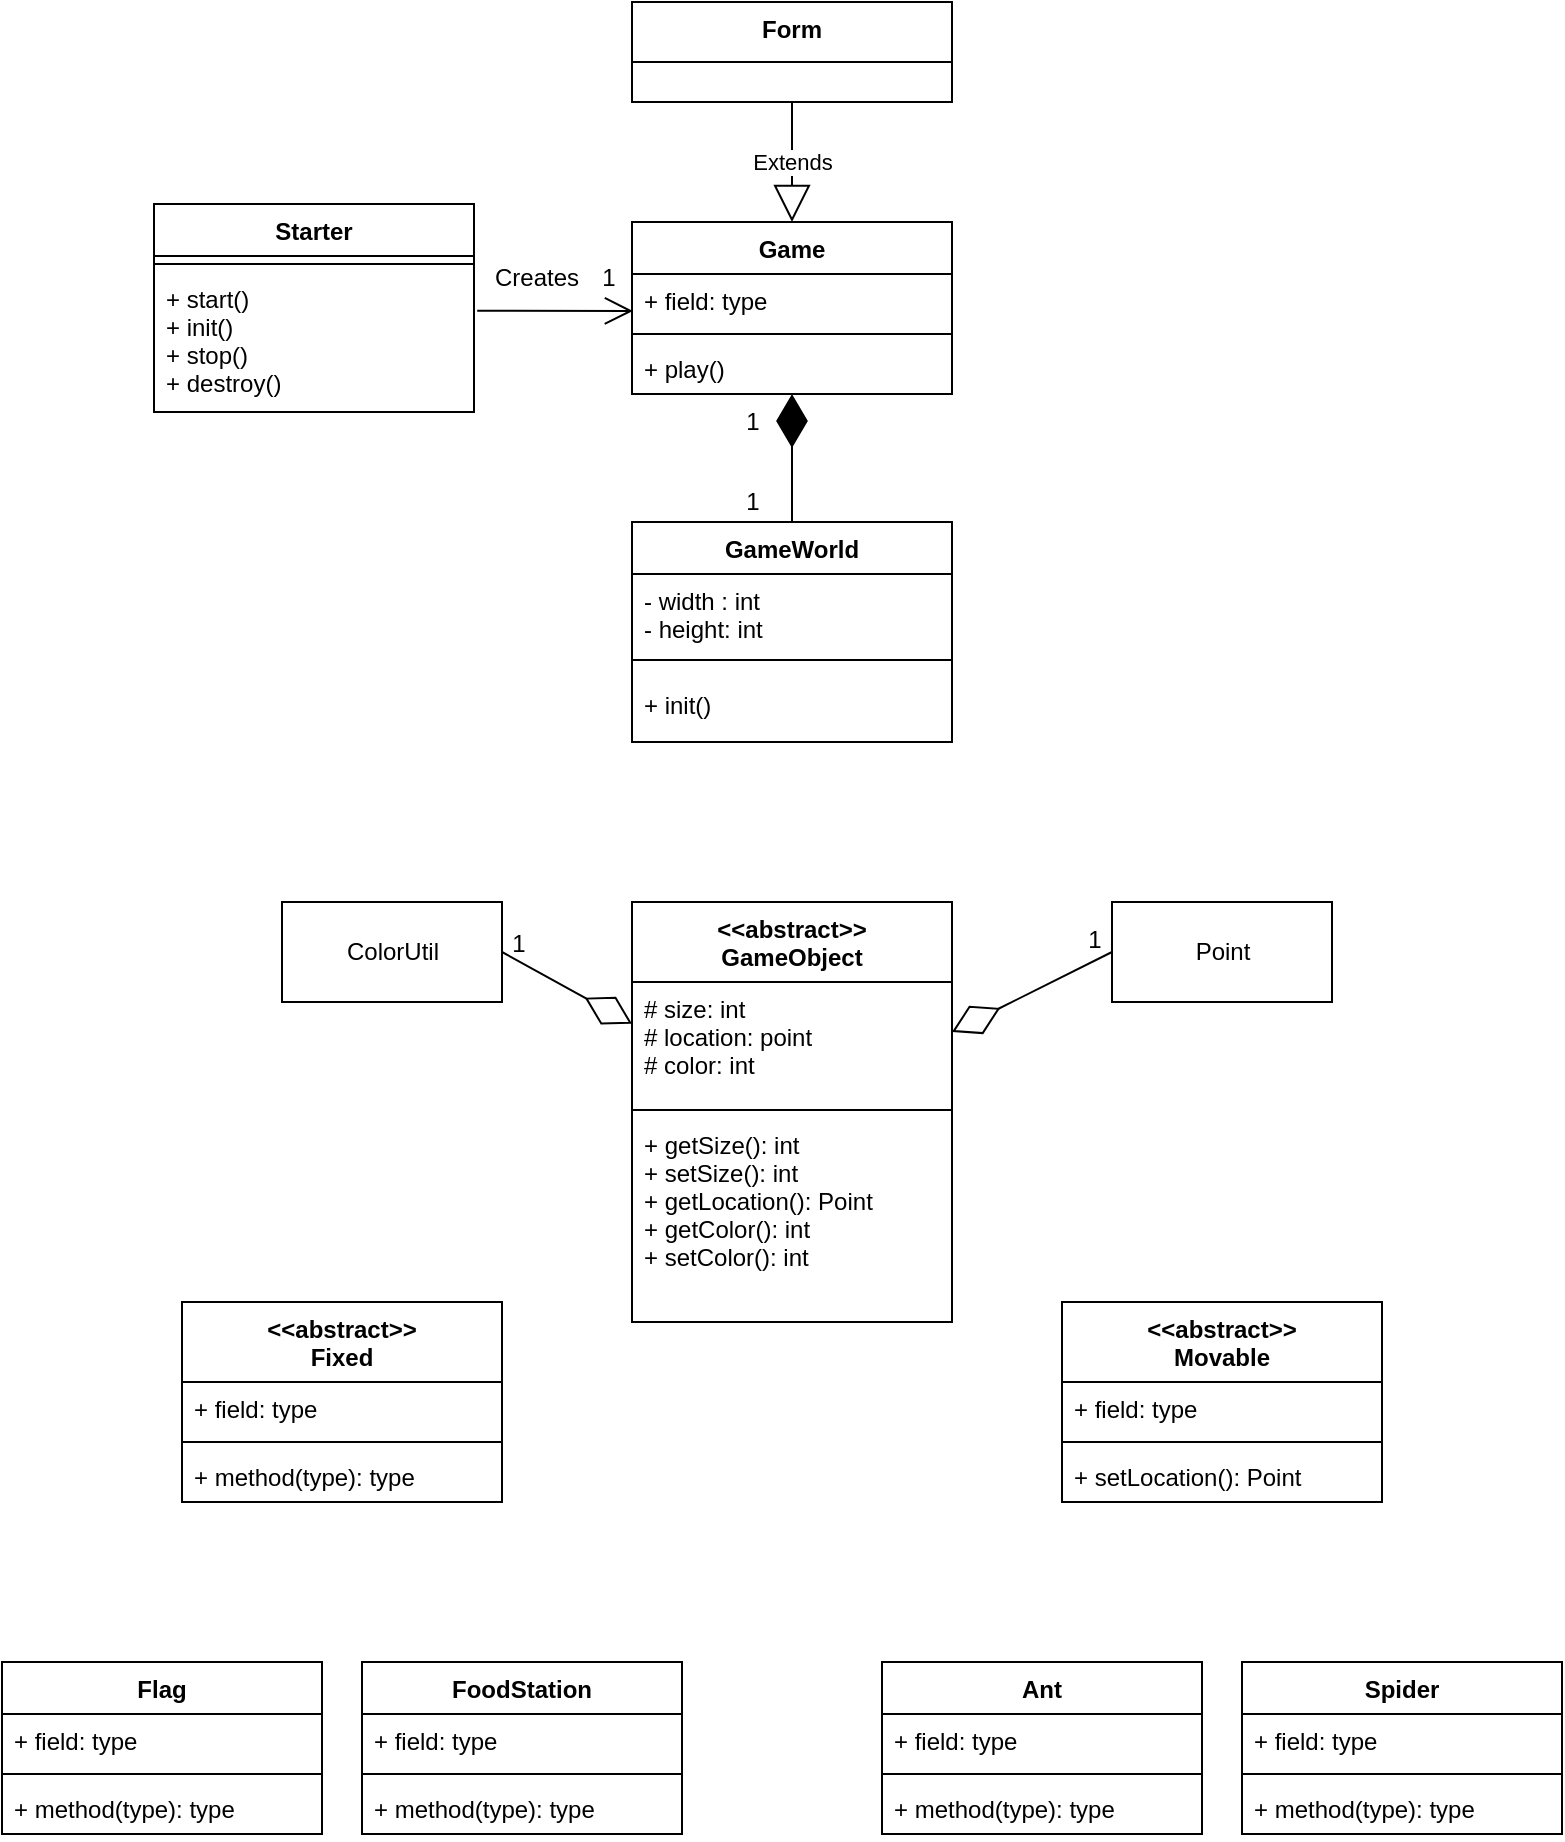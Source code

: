 <mxfile version="20.3.0" type="github">
  <diagram id="glV5dUiRLEeCnuWFiTsP" name="Page-2">
    <mxGraphModel dx="1016" dy="551" grid="1" gridSize="10" guides="1" tooltips="1" connect="1" arrows="1" fold="1" page="1" pageScale="1" pageWidth="850" pageHeight="1100" math="0" shadow="0">
      <root>
        <mxCell id="0" />
        <mxCell id="1" parent="0" />
        <mxCell id="oMByr9TP-J29ioIGLjc9-1" value="&lt;&lt;abstract&gt;&gt;&#xa;GameObject" style="swimlane;fontStyle=1;align=center;verticalAlign=top;childLayout=stackLayout;horizontal=1;startSize=40;horizontalStack=0;resizeParent=1;resizeParentMax=0;resizeLast=0;collapsible=1;marginBottom=0;" parent="1" vertex="1">
          <mxGeometry x="355" y="470" width="160" height="210" as="geometry" />
        </mxCell>
        <mxCell id="oMByr9TP-J29ioIGLjc9-2" value="# size: int&#xa;# location: point&#xa;# color: int&#xa;&#xa;" style="text;strokeColor=none;fillColor=none;align=left;verticalAlign=top;spacingLeft=4;spacingRight=4;overflow=hidden;rotatable=0;points=[[0,0.5],[1,0.5]];portConstraint=eastwest;" parent="oMByr9TP-J29ioIGLjc9-1" vertex="1">
          <mxGeometry y="40" width="160" height="60" as="geometry" />
        </mxCell>
        <mxCell id="oMByr9TP-J29ioIGLjc9-3" value="" style="line;strokeWidth=1;fillColor=none;align=left;verticalAlign=middle;spacingTop=-1;spacingLeft=3;spacingRight=3;rotatable=0;labelPosition=right;points=[];portConstraint=eastwest;strokeColor=inherit;" parent="oMByr9TP-J29ioIGLjc9-1" vertex="1">
          <mxGeometry y="100" width="160" height="8" as="geometry" />
        </mxCell>
        <mxCell id="oMByr9TP-J29ioIGLjc9-4" value="+ getSize(): int&#xa;+ setSize(): int&#xa;+ getLocation(): Point&#xa;+ getColor(): int&#xa;+ setColor(): int&#xa;" style="text;strokeColor=none;fillColor=none;align=left;verticalAlign=top;spacingLeft=4;spacingRight=4;overflow=hidden;rotatable=0;points=[[0,0.5],[1,0.5]];portConstraint=eastwest;" parent="oMByr9TP-J29ioIGLjc9-1" vertex="1">
          <mxGeometry y="108" width="160" height="102" as="geometry" />
        </mxCell>
        <mxCell id="oMByr9TP-J29ioIGLjc9-5" value="&lt;&lt;abstract&gt;&gt;&#xa;Fixed&#xa;" style="swimlane;fontStyle=1;align=center;verticalAlign=top;childLayout=stackLayout;horizontal=1;startSize=40;horizontalStack=0;resizeParent=1;resizeParentMax=0;resizeLast=0;collapsible=1;marginBottom=0;" parent="1" vertex="1">
          <mxGeometry x="130" y="670" width="160" height="100" as="geometry" />
        </mxCell>
        <mxCell id="oMByr9TP-J29ioIGLjc9-6" value="+ field: type" style="text;strokeColor=none;fillColor=none;align=left;verticalAlign=top;spacingLeft=4;spacingRight=4;overflow=hidden;rotatable=0;points=[[0,0.5],[1,0.5]];portConstraint=eastwest;" parent="oMByr9TP-J29ioIGLjc9-5" vertex="1">
          <mxGeometry y="40" width="160" height="26" as="geometry" />
        </mxCell>
        <mxCell id="oMByr9TP-J29ioIGLjc9-7" value="" style="line;strokeWidth=1;fillColor=none;align=left;verticalAlign=middle;spacingTop=-1;spacingLeft=3;spacingRight=3;rotatable=0;labelPosition=right;points=[];portConstraint=eastwest;strokeColor=inherit;" parent="oMByr9TP-J29ioIGLjc9-5" vertex="1">
          <mxGeometry y="66" width="160" height="8" as="geometry" />
        </mxCell>
        <mxCell id="oMByr9TP-J29ioIGLjc9-8" value="+ method(type): type" style="text;strokeColor=none;fillColor=none;align=left;verticalAlign=top;spacingLeft=4;spacingRight=4;overflow=hidden;rotatable=0;points=[[0,0.5],[1,0.5]];portConstraint=eastwest;" parent="oMByr9TP-J29ioIGLjc9-5" vertex="1">
          <mxGeometry y="74" width="160" height="26" as="geometry" />
        </mxCell>
        <mxCell id="oMByr9TP-J29ioIGLjc9-9" value="&lt;&lt;abstract&gt;&gt;&#xa;Movable&#xa;&#xa;" style="swimlane;fontStyle=1;align=center;verticalAlign=top;childLayout=stackLayout;horizontal=1;startSize=40;horizontalStack=0;resizeParent=1;resizeParentMax=0;resizeLast=0;collapsible=1;marginBottom=0;" parent="1" vertex="1">
          <mxGeometry x="570" y="670" width="160" height="100" as="geometry" />
        </mxCell>
        <mxCell id="oMByr9TP-J29ioIGLjc9-10" value="+ field: type" style="text;strokeColor=none;fillColor=none;align=left;verticalAlign=top;spacingLeft=4;spacingRight=4;overflow=hidden;rotatable=0;points=[[0,0.5],[1,0.5]];portConstraint=eastwest;" parent="oMByr9TP-J29ioIGLjc9-9" vertex="1">
          <mxGeometry y="40" width="160" height="26" as="geometry" />
        </mxCell>
        <mxCell id="oMByr9TP-J29ioIGLjc9-11" value="" style="line;strokeWidth=1;fillColor=none;align=left;verticalAlign=middle;spacingTop=-1;spacingLeft=3;spacingRight=3;rotatable=0;labelPosition=right;points=[];portConstraint=eastwest;strokeColor=inherit;" parent="oMByr9TP-J29ioIGLjc9-9" vertex="1">
          <mxGeometry y="66" width="160" height="8" as="geometry" />
        </mxCell>
        <mxCell id="oMByr9TP-J29ioIGLjc9-12" value="+ setLocation(): Point" style="text;strokeColor=none;fillColor=none;align=left;verticalAlign=top;spacingLeft=4;spacingRight=4;overflow=hidden;rotatable=0;points=[[0,0.5],[1,0.5]];portConstraint=eastwest;" parent="oMByr9TP-J29ioIGLjc9-9" vertex="1">
          <mxGeometry y="74" width="160" height="26" as="geometry" />
        </mxCell>
        <mxCell id="oMByr9TP-J29ioIGLjc9-13" value="Flag&#xa;" style="swimlane;fontStyle=1;align=center;verticalAlign=top;childLayout=stackLayout;horizontal=1;startSize=26;horizontalStack=0;resizeParent=1;resizeParentMax=0;resizeLast=0;collapsible=1;marginBottom=0;" parent="1" vertex="1">
          <mxGeometry x="40" y="850" width="160" height="86" as="geometry" />
        </mxCell>
        <mxCell id="oMByr9TP-J29ioIGLjc9-14" value="+ field: type" style="text;strokeColor=none;fillColor=none;align=left;verticalAlign=top;spacingLeft=4;spacingRight=4;overflow=hidden;rotatable=0;points=[[0,0.5],[1,0.5]];portConstraint=eastwest;" parent="oMByr9TP-J29ioIGLjc9-13" vertex="1">
          <mxGeometry y="26" width="160" height="26" as="geometry" />
        </mxCell>
        <mxCell id="oMByr9TP-J29ioIGLjc9-15" value="" style="line;strokeWidth=1;fillColor=none;align=left;verticalAlign=middle;spacingTop=-1;spacingLeft=3;spacingRight=3;rotatable=0;labelPosition=right;points=[];portConstraint=eastwest;strokeColor=inherit;" parent="oMByr9TP-J29ioIGLjc9-13" vertex="1">
          <mxGeometry y="52" width="160" height="8" as="geometry" />
        </mxCell>
        <mxCell id="oMByr9TP-J29ioIGLjc9-16" value="+ method(type): type" style="text;strokeColor=none;fillColor=none;align=left;verticalAlign=top;spacingLeft=4;spacingRight=4;overflow=hidden;rotatable=0;points=[[0,0.5],[1,0.5]];portConstraint=eastwest;" parent="oMByr9TP-J29ioIGLjc9-13" vertex="1">
          <mxGeometry y="60" width="160" height="26" as="geometry" />
        </mxCell>
        <mxCell id="oMByr9TP-J29ioIGLjc9-17" value="FoodStation&#xa;" style="swimlane;fontStyle=1;align=center;verticalAlign=top;childLayout=stackLayout;horizontal=1;startSize=26;horizontalStack=0;resizeParent=1;resizeParentMax=0;resizeLast=0;collapsible=1;marginBottom=0;" parent="1" vertex="1">
          <mxGeometry x="220" y="850" width="160" height="86" as="geometry" />
        </mxCell>
        <mxCell id="oMByr9TP-J29ioIGLjc9-18" value="+ field: type" style="text;strokeColor=none;fillColor=none;align=left;verticalAlign=top;spacingLeft=4;spacingRight=4;overflow=hidden;rotatable=0;points=[[0,0.5],[1,0.5]];portConstraint=eastwest;" parent="oMByr9TP-J29ioIGLjc9-17" vertex="1">
          <mxGeometry y="26" width="160" height="26" as="geometry" />
        </mxCell>
        <mxCell id="oMByr9TP-J29ioIGLjc9-19" value="" style="line;strokeWidth=1;fillColor=none;align=left;verticalAlign=middle;spacingTop=-1;spacingLeft=3;spacingRight=3;rotatable=0;labelPosition=right;points=[];portConstraint=eastwest;strokeColor=inherit;" parent="oMByr9TP-J29ioIGLjc9-17" vertex="1">
          <mxGeometry y="52" width="160" height="8" as="geometry" />
        </mxCell>
        <mxCell id="oMByr9TP-J29ioIGLjc9-20" value="+ method(type): type" style="text;strokeColor=none;fillColor=none;align=left;verticalAlign=top;spacingLeft=4;spacingRight=4;overflow=hidden;rotatable=0;points=[[0,0.5],[1,0.5]];portConstraint=eastwest;" parent="oMByr9TP-J29ioIGLjc9-17" vertex="1">
          <mxGeometry y="60" width="160" height="26" as="geometry" />
        </mxCell>
        <mxCell id="oMByr9TP-J29ioIGLjc9-21" value="Ant" style="swimlane;fontStyle=1;align=center;verticalAlign=top;childLayout=stackLayout;horizontal=1;startSize=26;horizontalStack=0;resizeParent=1;resizeParentMax=0;resizeLast=0;collapsible=1;marginBottom=0;" parent="1" vertex="1">
          <mxGeometry x="480" y="850" width="160" height="86" as="geometry" />
        </mxCell>
        <mxCell id="oMByr9TP-J29ioIGLjc9-22" value="+ field: type" style="text;strokeColor=none;fillColor=none;align=left;verticalAlign=top;spacingLeft=4;spacingRight=4;overflow=hidden;rotatable=0;points=[[0,0.5],[1,0.5]];portConstraint=eastwest;" parent="oMByr9TP-J29ioIGLjc9-21" vertex="1">
          <mxGeometry y="26" width="160" height="26" as="geometry" />
        </mxCell>
        <mxCell id="oMByr9TP-J29ioIGLjc9-23" value="" style="line;strokeWidth=1;fillColor=none;align=left;verticalAlign=middle;spacingTop=-1;spacingLeft=3;spacingRight=3;rotatable=0;labelPosition=right;points=[];portConstraint=eastwest;strokeColor=inherit;" parent="oMByr9TP-J29ioIGLjc9-21" vertex="1">
          <mxGeometry y="52" width="160" height="8" as="geometry" />
        </mxCell>
        <mxCell id="oMByr9TP-J29ioIGLjc9-24" value="+ method(type): type" style="text;strokeColor=none;fillColor=none;align=left;verticalAlign=top;spacingLeft=4;spacingRight=4;overflow=hidden;rotatable=0;points=[[0,0.5],[1,0.5]];portConstraint=eastwest;" parent="oMByr9TP-J29ioIGLjc9-21" vertex="1">
          <mxGeometry y="60" width="160" height="26" as="geometry" />
        </mxCell>
        <mxCell id="oMByr9TP-J29ioIGLjc9-25" value="Spider" style="swimlane;fontStyle=1;align=center;verticalAlign=top;childLayout=stackLayout;horizontal=1;startSize=26;horizontalStack=0;resizeParent=1;resizeParentMax=0;resizeLast=0;collapsible=1;marginBottom=0;" parent="1" vertex="1">
          <mxGeometry x="660" y="850" width="160" height="86" as="geometry" />
        </mxCell>
        <mxCell id="oMByr9TP-J29ioIGLjc9-26" value="+ field: type" style="text;strokeColor=none;fillColor=none;align=left;verticalAlign=top;spacingLeft=4;spacingRight=4;overflow=hidden;rotatable=0;points=[[0,0.5],[1,0.5]];portConstraint=eastwest;" parent="oMByr9TP-J29ioIGLjc9-25" vertex="1">
          <mxGeometry y="26" width="160" height="26" as="geometry" />
        </mxCell>
        <mxCell id="oMByr9TP-J29ioIGLjc9-27" value="" style="line;strokeWidth=1;fillColor=none;align=left;verticalAlign=middle;spacingTop=-1;spacingLeft=3;spacingRight=3;rotatable=0;labelPosition=right;points=[];portConstraint=eastwest;strokeColor=inherit;" parent="oMByr9TP-J29ioIGLjc9-25" vertex="1">
          <mxGeometry y="52" width="160" height="8" as="geometry" />
        </mxCell>
        <mxCell id="oMByr9TP-J29ioIGLjc9-28" value="+ method(type): type" style="text;strokeColor=none;fillColor=none;align=left;verticalAlign=top;spacingLeft=4;spacingRight=4;overflow=hidden;rotatable=0;points=[[0,0.5],[1,0.5]];portConstraint=eastwest;" parent="oMByr9TP-J29ioIGLjc9-25" vertex="1">
          <mxGeometry y="60" width="160" height="26" as="geometry" />
        </mxCell>
        <mxCell id="oMByr9TP-J29ioIGLjc9-33" value="Starter" style="swimlane;fontStyle=1;align=center;verticalAlign=top;childLayout=stackLayout;horizontal=1;startSize=26;horizontalStack=0;resizeParent=1;resizeParentMax=0;resizeLast=0;collapsible=1;marginBottom=0;" parent="1" vertex="1">
          <mxGeometry x="116" y="121" width="160" height="104" as="geometry" />
        </mxCell>
        <mxCell id="oMByr9TP-J29ioIGLjc9-35" value="" style="line;strokeWidth=1;fillColor=none;align=left;verticalAlign=middle;spacingTop=-1;spacingLeft=3;spacingRight=3;rotatable=0;labelPosition=right;points=[];portConstraint=eastwest;strokeColor=inherit;" parent="oMByr9TP-J29ioIGLjc9-33" vertex="1">
          <mxGeometry y="26" width="160" height="8" as="geometry" />
        </mxCell>
        <mxCell id="oMByr9TP-J29ioIGLjc9-36" value="+ start()&#xa;+ init()&#xa;+ stop()&#xa;+ destroy()&#xa;" style="text;strokeColor=none;fillColor=none;align=left;verticalAlign=top;spacingLeft=4;spacingRight=4;overflow=hidden;rotatable=0;points=[[0,0.5],[1,0.5]];portConstraint=eastwest;" parent="oMByr9TP-J29ioIGLjc9-33" vertex="1">
          <mxGeometry y="34" width="160" height="70" as="geometry" />
        </mxCell>
        <mxCell id="oMByr9TP-J29ioIGLjc9-37" value="Form&#xa;" style="swimlane;fontStyle=1;align=center;verticalAlign=top;childLayout=stackLayout;horizontal=1;startSize=30;horizontalStack=0;resizeParent=1;resizeParentMax=0;resizeLast=0;collapsible=1;marginBottom=0;" parent="1" vertex="1">
          <mxGeometry x="355" y="20" width="160" height="50" as="geometry" />
        </mxCell>
        <mxCell id="oMByr9TP-J29ioIGLjc9-41" value="Game" style="swimlane;fontStyle=1;align=center;verticalAlign=top;childLayout=stackLayout;horizontal=1;startSize=26;horizontalStack=0;resizeParent=1;resizeParentMax=0;resizeLast=0;collapsible=1;marginBottom=0;" parent="1" vertex="1">
          <mxGeometry x="355" y="130" width="160" height="86" as="geometry" />
        </mxCell>
        <mxCell id="oMByr9TP-J29ioIGLjc9-42" value="+ field: type" style="text;strokeColor=none;fillColor=none;align=left;verticalAlign=top;spacingLeft=4;spacingRight=4;overflow=hidden;rotatable=0;points=[[0,0.5],[1,0.5]];portConstraint=eastwest;" parent="oMByr9TP-J29ioIGLjc9-41" vertex="1">
          <mxGeometry y="26" width="160" height="26" as="geometry" />
        </mxCell>
        <mxCell id="oMByr9TP-J29ioIGLjc9-43" value="" style="line;strokeWidth=1;fillColor=none;align=left;verticalAlign=middle;spacingTop=-1;spacingLeft=3;spacingRight=3;rotatable=0;labelPosition=right;points=[];portConstraint=eastwest;strokeColor=inherit;" parent="oMByr9TP-J29ioIGLjc9-41" vertex="1">
          <mxGeometry y="52" width="160" height="8" as="geometry" />
        </mxCell>
        <mxCell id="oMByr9TP-J29ioIGLjc9-44" value="+ play()" style="text;strokeColor=none;fillColor=none;align=left;verticalAlign=top;spacingLeft=4;spacingRight=4;overflow=hidden;rotatable=0;points=[[0,0.5],[1,0.5]];portConstraint=eastwest;" parent="oMByr9TP-J29ioIGLjc9-41" vertex="1">
          <mxGeometry y="60" width="160" height="26" as="geometry" />
        </mxCell>
        <mxCell id="oMByr9TP-J29ioIGLjc9-45" value="GameWorld" style="swimlane;fontStyle=1;align=center;verticalAlign=top;childLayout=stackLayout;horizontal=1;startSize=26;horizontalStack=0;resizeParent=1;resizeParentMax=0;resizeLast=0;collapsible=1;marginBottom=0;" parent="1" vertex="1">
          <mxGeometry x="355" y="280" width="160" height="110" as="geometry" />
        </mxCell>
        <mxCell id="oMByr9TP-J29ioIGLjc9-46" value="- width : int&#xa;- height: int&#xa;" style="text;strokeColor=none;fillColor=none;align=left;verticalAlign=top;spacingLeft=4;spacingRight=4;overflow=hidden;rotatable=0;points=[[0,0.5],[1,0.5]];portConstraint=eastwest;" parent="oMByr9TP-J29ioIGLjc9-45" vertex="1">
          <mxGeometry y="26" width="160" height="34" as="geometry" />
        </mxCell>
        <mxCell id="oMByr9TP-J29ioIGLjc9-47" value="" style="line;strokeWidth=1;fillColor=none;align=left;verticalAlign=middle;spacingTop=-1;spacingLeft=3;spacingRight=3;rotatable=0;labelPosition=right;points=[];portConstraint=eastwest;strokeColor=inherit;" parent="oMByr9TP-J29ioIGLjc9-45" vertex="1">
          <mxGeometry y="60" width="160" height="18" as="geometry" />
        </mxCell>
        <mxCell id="oMByr9TP-J29ioIGLjc9-48" value="+ init()" style="text;strokeColor=none;fillColor=none;align=left;verticalAlign=top;spacingLeft=4;spacingRight=4;overflow=hidden;rotatable=0;points=[[0,0.5],[1,0.5]];portConstraint=eastwest;" parent="oMByr9TP-J29ioIGLjc9-45" vertex="1">
          <mxGeometry y="78" width="160" height="32" as="geometry" />
        </mxCell>
        <mxCell id="3MF9cJtQ71uJTLMx2jvr-16" value="Extends" style="endArrow=block;endSize=16;endFill=0;html=1;rounded=0;entryX=0.5;entryY=0;entryDx=0;entryDy=0;exitX=0.5;exitY=1;exitDx=0;exitDy=0;" edge="1" parent="1" source="oMByr9TP-J29ioIGLjc9-37" target="oMByr9TP-J29ioIGLjc9-41">
          <mxGeometry width="160" relative="1" as="geometry">
            <mxPoint x="375" y="110" as="sourcePoint" />
            <mxPoint x="535" y="110" as="targetPoint" />
          </mxGeometry>
        </mxCell>
        <mxCell id="3MF9cJtQ71uJTLMx2jvr-17" value="" style="endArrow=open;endFill=1;endSize=12;html=1;rounded=0;entryX=0.003;entryY=0.712;entryDx=0;entryDy=0;entryPerimeter=0;exitX=1.01;exitY=0.276;exitDx=0;exitDy=0;exitPerimeter=0;" edge="1" parent="1" source="oMByr9TP-J29ioIGLjc9-36" target="oMByr9TP-J29ioIGLjc9-42">
          <mxGeometry width="160" relative="1" as="geometry">
            <mxPoint x="275.52" y="181.498" as="sourcePoint" />
            <mxPoint x="455" y="230" as="targetPoint" />
          </mxGeometry>
        </mxCell>
        <mxCell id="3MF9cJtQ71uJTLMx2jvr-18" value="Creates" style="text;html=1;align=center;verticalAlign=middle;resizable=0;points=[];autosize=1;strokeColor=none;fillColor=none;" vertex="1" parent="1">
          <mxGeometry x="272" y="143" width="70" height="30" as="geometry" />
        </mxCell>
        <mxCell id="3MF9cJtQ71uJTLMx2jvr-19" value="&lt;div&gt;1&lt;/div&gt;" style="text;html=1;align=center;verticalAlign=middle;resizable=0;points=[];autosize=1;strokeColor=none;fillColor=none;" vertex="1" parent="1">
          <mxGeometry x="328" y="143" width="30" height="30" as="geometry" />
        </mxCell>
        <mxCell id="3MF9cJtQ71uJTLMx2jvr-9" value="" style="endArrow=diamondThin;endFill=1;endSize=24;html=1;rounded=0;entryX=0.5;entryY=1;entryDx=0;entryDy=0;exitX=0.5;exitY=0;exitDx=0;exitDy=0;" edge="1" parent="1" source="oMByr9TP-J29ioIGLjc9-45" target="oMByr9TP-J29ioIGLjc9-41">
          <mxGeometry width="160" relative="1" as="geometry">
            <mxPoint x="445" y="260" as="sourcePoint" />
            <mxPoint x="605" y="260" as="targetPoint" />
          </mxGeometry>
        </mxCell>
        <mxCell id="3MF9cJtQ71uJTLMx2jvr-21" value="1" style="text;html=1;align=center;verticalAlign=middle;resizable=0;points=[];autosize=1;strokeColor=none;fillColor=none;" vertex="1" parent="1">
          <mxGeometry x="400" y="215" width="30" height="30" as="geometry" />
        </mxCell>
        <mxCell id="3MF9cJtQ71uJTLMx2jvr-22" value="1" style="text;html=1;align=center;verticalAlign=middle;resizable=0;points=[];autosize=1;strokeColor=none;fillColor=none;" vertex="1" parent="1">
          <mxGeometry x="400" y="255" width="30" height="30" as="geometry" />
        </mxCell>
        <mxCell id="3MF9cJtQ71uJTLMx2jvr-25" value="Point" style="html=1;" vertex="1" parent="1">
          <mxGeometry x="595" y="470" width="110" height="50" as="geometry" />
        </mxCell>
        <mxCell id="3MF9cJtQ71uJTLMx2jvr-31" value="" style="endArrow=diamondThin;endFill=0;endSize=24;html=1;rounded=0;exitX=0;exitY=0.5;exitDx=0;exitDy=0;" edge="1" parent="1" source="3MF9cJtQ71uJTLMx2jvr-25" target="oMByr9TP-J29ioIGLjc9-1">
          <mxGeometry width="160" relative="1" as="geometry">
            <mxPoint x="520" y="540" as="sourcePoint" />
            <mxPoint x="510" y="640" as="targetPoint" />
          </mxGeometry>
        </mxCell>
        <mxCell id="3MF9cJtQ71uJTLMx2jvr-32" value="&lt;div&gt;ColorUtil&lt;/div&gt;" style="html=1;" vertex="1" parent="1">
          <mxGeometry x="180" y="470" width="110" height="50" as="geometry" />
        </mxCell>
        <mxCell id="3MF9cJtQ71uJTLMx2jvr-33" value="" style="endArrow=diamondThin;endFill=0;endSize=24;html=1;rounded=0;exitX=1;exitY=0.5;exitDx=0;exitDy=0;" edge="1" parent="1" source="3MF9cJtQ71uJTLMx2jvr-32" target="oMByr9TP-J29ioIGLjc9-1">
          <mxGeometry width="160" relative="1" as="geometry">
            <mxPoint x="595.0" y="490" as="sourcePoint" />
            <mxPoint x="515.0" y="490" as="targetPoint" />
          </mxGeometry>
        </mxCell>
        <mxCell id="3MF9cJtQ71uJTLMx2jvr-34" value="1" style="text;html=1;align=center;verticalAlign=middle;resizable=0;points=[];autosize=1;strokeColor=none;fillColor=none;" vertex="1" parent="1">
          <mxGeometry x="571" y="474" width="30" height="30" as="geometry" />
        </mxCell>
        <mxCell id="3MF9cJtQ71uJTLMx2jvr-35" value="1" style="text;html=1;align=center;verticalAlign=middle;resizable=0;points=[];autosize=1;strokeColor=none;fillColor=none;" vertex="1" parent="1">
          <mxGeometry x="283" y="476" width="30" height="30" as="geometry" />
        </mxCell>
      </root>
    </mxGraphModel>
  </diagram>
</mxfile>
